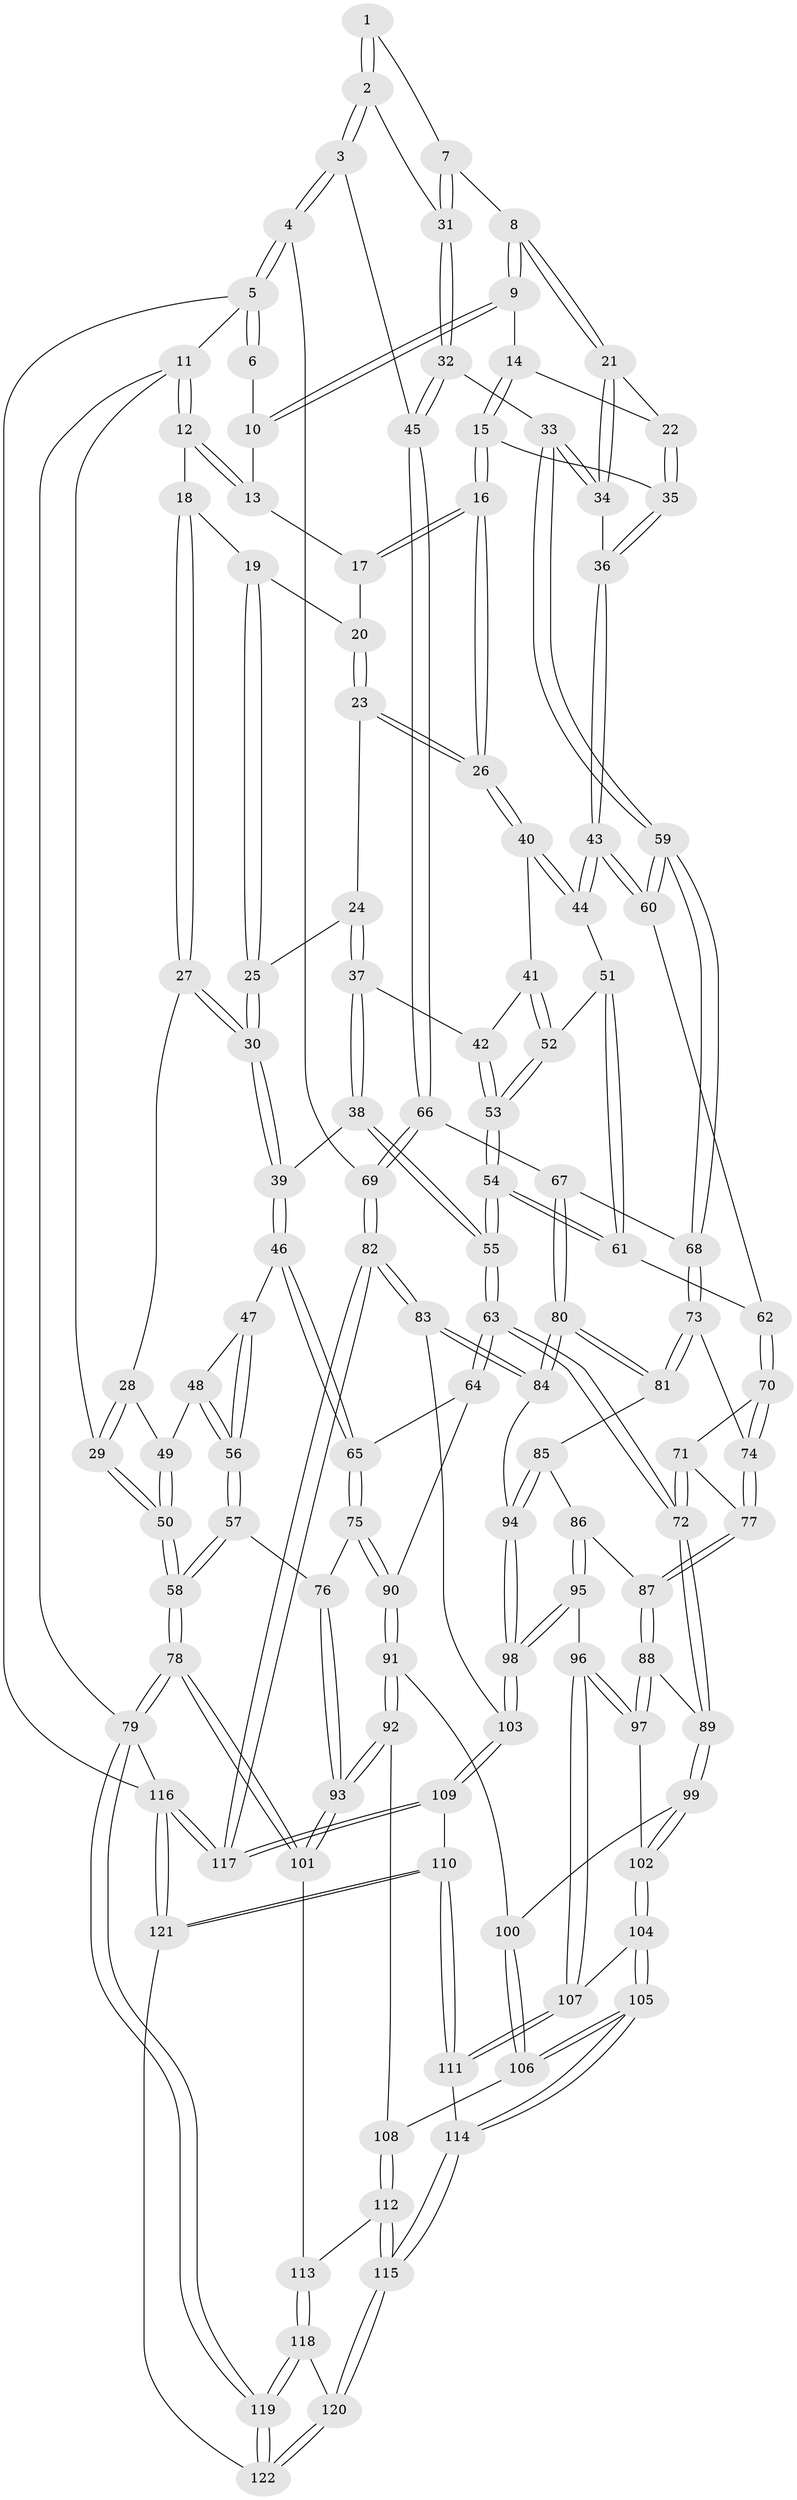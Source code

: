 // coarse degree distribution, {4: 0.4507042253521127, 5: 0.352112676056338, 3: 0.09859154929577464, 6: 0.08450704225352113, 2: 0.014084507042253521}
// Generated by graph-tools (version 1.1) at 2025/52/02/27/25 19:52:43]
// undirected, 122 vertices, 302 edges
graph export_dot {
graph [start="1"]
  node [color=gray90,style=filled];
  1 [pos="+0.7318787221188896+0"];
  2 [pos="+0.9462548705231981+0.1510861245067122"];
  3 [pos="+1+0.16339129241220288"];
  4 [pos="+1+0.14981929866991556"];
  5 [pos="+1+0"];
  6 [pos="+0.658071895643935+0"];
  7 [pos="+0.7953238043890113+0.16411903948041154"];
  8 [pos="+0.7590364434094402+0.1731101194357598"];
  9 [pos="+0.6249239610634364+0.052858767483982196"];
  10 [pos="+0.6041138977059536+0"];
  11 [pos="+0+0"];
  12 [pos="+0+0"];
  13 [pos="+0.45278239291784184+0"];
  14 [pos="+0.6119516614173081+0.08876374730786638"];
  15 [pos="+0.5598443891080019+0.19649413446388442"];
  16 [pos="+0.5281270109841508+0.2033004952693855"];
  17 [pos="+0.43846436792759924+0"];
  18 [pos="+0.1724322700398775+0.09795777658257411"];
  19 [pos="+0.3168951511298946+0.13021126235874209"];
  20 [pos="+0.37514491106163805+0.11804247612332718"];
  21 [pos="+0.7181754915597341+0.20658615643807446"];
  22 [pos="+0.7033010021993148+0.20743561712384087"];
  23 [pos="+0.40362392425126015+0.17181381569560567"];
  24 [pos="+0.3385689517645573+0.2399911548618557"];
  25 [pos="+0.2889963223722654+0.23003620151731946"];
  26 [pos="+0.49369323792583464+0.2252079695291499"];
  27 [pos="+0.17029520003940027+0.2074388637953974"];
  28 [pos="+0.1434344942911905+0.22665600459645194"];
  29 [pos="+0+0"];
  30 [pos="+0.2254648986973925+0.250533152373052"];
  31 [pos="+0.8070934098284087+0.16704147688101736"];
  32 [pos="+0.8056352908342082+0.33883116076358044"];
  33 [pos="+0.7562865218290846+0.35001643257073684"];
  34 [pos="+0.7220682821752402+0.3168674093647385"];
  35 [pos="+0.609830813828846+0.22345039414790457"];
  36 [pos="+0.633648088845902+0.3200292666748545"];
  37 [pos="+0.360348451306784+0.29747142052700476"];
  38 [pos="+0.3174972638941186+0.3382898939481432"];
  39 [pos="+0.24970825716813108+0.3400899687734881"];
  40 [pos="+0.49306551662001463+0.22774229614768066"];
  41 [pos="+0.4600468723936345+0.26797552146106324"];
  42 [pos="+0.37266521390589535+0.29879026015295923"];
  43 [pos="+0.6205785355966873+0.3394533015794644"];
  44 [pos="+0.5434670778049333+0.33593290926184655"];
  45 [pos="+0.8641596387276179+0.35616962106041655"];
  46 [pos="+0.21177568689758464+0.4083904046380093"];
  47 [pos="+0.1778415901777571+0.3990821396632989"];
  48 [pos="+0.11805184475599538+0.30435242112583544"];
  49 [pos="+0.11341488191707963+0.25258856048057543"];
  50 [pos="+0+0.2847981702570839"];
  51 [pos="+0.537037847353353+0.34848398902457295"];
  52 [pos="+0.45262934303535246+0.3379337873134234"];
  53 [pos="+0.4335016451831309+0.40705956800159565"];
  54 [pos="+0.4336838528910223+0.4564944868241277"];
  55 [pos="+0.42133652228809193+0.4762691040354612"];
  56 [pos="+0.023598043289770165+0.426024083464552"];
  57 [pos="+0+0.4627562848873638"];
  58 [pos="+0+0.46378177917494084"];
  59 [pos="+0.7273829817580765+0.41739591507958124"];
  60 [pos="+0.6285926718860327+0.3992561930264651"];
  61 [pos="+0.5159855819871587+0.40918896164054"];
  62 [pos="+0.6048376116276608+0.42842857100839266"];
  63 [pos="+0.4108259846803294+0.5163411081912329"];
  64 [pos="+0.33612366785198067+0.5026274387284406"];
  65 [pos="+0.21997560365712332+0.4311676207025718"];
  66 [pos="+0.8760319699483616+0.4485342477909189"];
  67 [pos="+0.8259829323139629+0.4826489187895072"];
  68 [pos="+0.7355576506758651+0.45350438979476193"];
  69 [pos="+1+0.573437790751377"];
  70 [pos="+0.606015095918291+0.4387001837666973"];
  71 [pos="+0.5676935440115225+0.49033722204601776"];
  72 [pos="+0.4129275171622643+0.5208148296346444"];
  73 [pos="+0.711581227568099+0.48920911811872914"];
  74 [pos="+0.6470367214190379+0.4951860228155485"];
  75 [pos="+0.1549945704216818+0.5361076124646617"];
  76 [pos="+0.12660163543109418+0.540060802294684"];
  77 [pos="+0.6155507517629145+0.5455262926074257"];
  78 [pos="+0+0.8329945635262029"];
  79 [pos="+0+1"];
  80 [pos="+0.8167515985557717+0.6020393294873813"];
  81 [pos="+0.7141562988582618+0.5044021050516031"];
  82 [pos="+1+0.7265282535772448"];
  83 [pos="+0.8372405094243325+0.6296119428199171"];
  84 [pos="+0.8184903630809128+0.6111276413204267"];
  85 [pos="+0.6932521673748187+0.5741201631514524"];
  86 [pos="+0.6734110699769508+0.5783007400588724"];
  87 [pos="+0.6150048962555201+0.5490366088868439"];
  88 [pos="+0.5913701132271403+0.5709318196182287"];
  89 [pos="+0.4159523785748255+0.5333167078315357"];
  90 [pos="+0.21052559975978916+0.5910323503053074"];
  91 [pos="+0.22142825664849744+0.6588390028894355"];
  92 [pos="+0.2150067155547881+0.668410119269179"];
  93 [pos="+0.07732102515263624+0.751297955633401"];
  94 [pos="+0.7433197512070057+0.6139680448460915"];
  95 [pos="+0.6310150713488121+0.6892849427845182"];
  96 [pos="+0.600034637447991+0.6679456280184416"];
  97 [pos="+0.5983173931061776+0.6652457214819524"];
  98 [pos="+0.6458412628855981+0.7074758510220871"];
  99 [pos="+0.41333103134072613+0.5867466023509643"];
  100 [pos="+0.2844588457461224+0.6506019593604687"];
  101 [pos="+0.07334521935067366+0.7552813327245699"];
  102 [pos="+0.41476405963086244+0.5904305232942617"];
  103 [pos="+0.679966299954219+0.8204483382961504"];
  104 [pos="+0.42461905594914395+0.6922680291412929"];
  105 [pos="+0.3637359837731956+0.7507079166658518"];
  106 [pos="+0.3306210700214279+0.7452545244435171"];
  107 [pos="+0.4720749330193199+0.7330588312696293"];
  108 [pos="+0.2806802328237701+0.7556128554234993"];
  109 [pos="+0.6793946060914605+0.8424666265064437"];
  110 [pos="+0.6103292184650387+0.8992633270364854"];
  111 [pos="+0.5182700595402657+0.8283408825530003"];
  112 [pos="+0.2361284916544413+0.8395921139159037"];
  113 [pos="+0.21393677030375827+0.8397700454856405"];
  114 [pos="+0.3663702779957314+0.8429301714833761"];
  115 [pos="+0.32922706188349676+0.8925502428052114"];
  116 [pos="+1+1"];
  117 [pos="+1+0.9556869681309769"];
  118 [pos="+0.17641716062971366+0.9541160696002746"];
  119 [pos="+0+1"];
  120 [pos="+0.33645080744696665+0.9261247006546188"];
  121 [pos="+0.5299428419281264+1"];
  122 [pos="+0.4314530533027879+1"];
  1 -- 2;
  1 -- 2;
  1 -- 7;
  2 -- 3;
  2 -- 3;
  2 -- 31;
  3 -- 4;
  3 -- 4;
  3 -- 45;
  4 -- 5;
  4 -- 5;
  4 -- 69;
  5 -- 6;
  5 -- 6;
  5 -- 11;
  5 -- 116;
  6 -- 10;
  7 -- 8;
  7 -- 31;
  7 -- 31;
  8 -- 9;
  8 -- 9;
  8 -- 21;
  8 -- 21;
  9 -- 10;
  9 -- 10;
  9 -- 14;
  10 -- 13;
  11 -- 12;
  11 -- 12;
  11 -- 29;
  11 -- 79;
  12 -- 13;
  12 -- 13;
  12 -- 18;
  13 -- 17;
  14 -- 15;
  14 -- 15;
  14 -- 22;
  15 -- 16;
  15 -- 16;
  15 -- 35;
  16 -- 17;
  16 -- 17;
  16 -- 26;
  16 -- 26;
  17 -- 20;
  18 -- 19;
  18 -- 27;
  18 -- 27;
  19 -- 20;
  19 -- 25;
  19 -- 25;
  20 -- 23;
  20 -- 23;
  21 -- 22;
  21 -- 34;
  21 -- 34;
  22 -- 35;
  22 -- 35;
  23 -- 24;
  23 -- 26;
  23 -- 26;
  24 -- 25;
  24 -- 37;
  24 -- 37;
  25 -- 30;
  25 -- 30;
  26 -- 40;
  26 -- 40;
  27 -- 28;
  27 -- 30;
  27 -- 30;
  28 -- 29;
  28 -- 29;
  28 -- 49;
  29 -- 50;
  29 -- 50;
  30 -- 39;
  30 -- 39;
  31 -- 32;
  31 -- 32;
  32 -- 33;
  32 -- 45;
  32 -- 45;
  33 -- 34;
  33 -- 34;
  33 -- 59;
  33 -- 59;
  34 -- 36;
  35 -- 36;
  35 -- 36;
  36 -- 43;
  36 -- 43;
  37 -- 38;
  37 -- 38;
  37 -- 42;
  38 -- 39;
  38 -- 55;
  38 -- 55;
  39 -- 46;
  39 -- 46;
  40 -- 41;
  40 -- 44;
  40 -- 44;
  41 -- 42;
  41 -- 52;
  41 -- 52;
  42 -- 53;
  42 -- 53;
  43 -- 44;
  43 -- 44;
  43 -- 60;
  43 -- 60;
  44 -- 51;
  45 -- 66;
  45 -- 66;
  46 -- 47;
  46 -- 65;
  46 -- 65;
  47 -- 48;
  47 -- 56;
  47 -- 56;
  48 -- 49;
  48 -- 56;
  48 -- 56;
  49 -- 50;
  49 -- 50;
  50 -- 58;
  50 -- 58;
  51 -- 52;
  51 -- 61;
  51 -- 61;
  52 -- 53;
  52 -- 53;
  53 -- 54;
  53 -- 54;
  54 -- 55;
  54 -- 55;
  54 -- 61;
  54 -- 61;
  55 -- 63;
  55 -- 63;
  56 -- 57;
  56 -- 57;
  57 -- 58;
  57 -- 58;
  57 -- 76;
  58 -- 78;
  58 -- 78;
  59 -- 60;
  59 -- 60;
  59 -- 68;
  59 -- 68;
  60 -- 62;
  61 -- 62;
  62 -- 70;
  62 -- 70;
  63 -- 64;
  63 -- 64;
  63 -- 72;
  63 -- 72;
  64 -- 65;
  64 -- 90;
  65 -- 75;
  65 -- 75;
  66 -- 67;
  66 -- 69;
  66 -- 69;
  67 -- 68;
  67 -- 80;
  67 -- 80;
  68 -- 73;
  68 -- 73;
  69 -- 82;
  69 -- 82;
  70 -- 71;
  70 -- 74;
  70 -- 74;
  71 -- 72;
  71 -- 72;
  71 -- 77;
  72 -- 89;
  72 -- 89;
  73 -- 74;
  73 -- 81;
  73 -- 81;
  74 -- 77;
  74 -- 77;
  75 -- 76;
  75 -- 90;
  75 -- 90;
  76 -- 93;
  76 -- 93;
  77 -- 87;
  77 -- 87;
  78 -- 79;
  78 -- 79;
  78 -- 101;
  78 -- 101;
  79 -- 119;
  79 -- 119;
  79 -- 116;
  80 -- 81;
  80 -- 81;
  80 -- 84;
  80 -- 84;
  81 -- 85;
  82 -- 83;
  82 -- 83;
  82 -- 117;
  82 -- 117;
  83 -- 84;
  83 -- 84;
  83 -- 103;
  84 -- 94;
  85 -- 86;
  85 -- 94;
  85 -- 94;
  86 -- 87;
  86 -- 95;
  86 -- 95;
  87 -- 88;
  87 -- 88;
  88 -- 89;
  88 -- 97;
  88 -- 97;
  89 -- 99;
  89 -- 99;
  90 -- 91;
  90 -- 91;
  91 -- 92;
  91 -- 92;
  91 -- 100;
  92 -- 93;
  92 -- 93;
  92 -- 108;
  93 -- 101;
  93 -- 101;
  94 -- 98;
  94 -- 98;
  95 -- 96;
  95 -- 98;
  95 -- 98;
  96 -- 97;
  96 -- 97;
  96 -- 107;
  96 -- 107;
  97 -- 102;
  98 -- 103;
  98 -- 103;
  99 -- 100;
  99 -- 102;
  99 -- 102;
  100 -- 106;
  100 -- 106;
  101 -- 113;
  102 -- 104;
  102 -- 104;
  103 -- 109;
  103 -- 109;
  104 -- 105;
  104 -- 105;
  104 -- 107;
  105 -- 106;
  105 -- 106;
  105 -- 114;
  105 -- 114;
  106 -- 108;
  107 -- 111;
  107 -- 111;
  108 -- 112;
  108 -- 112;
  109 -- 110;
  109 -- 117;
  109 -- 117;
  110 -- 111;
  110 -- 111;
  110 -- 121;
  110 -- 121;
  111 -- 114;
  112 -- 113;
  112 -- 115;
  112 -- 115;
  113 -- 118;
  113 -- 118;
  114 -- 115;
  114 -- 115;
  115 -- 120;
  115 -- 120;
  116 -- 117;
  116 -- 117;
  116 -- 121;
  116 -- 121;
  118 -- 119;
  118 -- 119;
  118 -- 120;
  119 -- 122;
  119 -- 122;
  120 -- 122;
  120 -- 122;
  121 -- 122;
}
